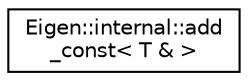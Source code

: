 digraph "Graphical Class Hierarchy"
{
  edge [fontname="Helvetica",fontsize="10",labelfontname="Helvetica",labelfontsize="10"];
  node [fontname="Helvetica",fontsize="10",shape=record];
  rankdir="LR";
  Node1 [label="Eigen::internal::add\l_const\< T & \>",height=0.2,width=0.4,color="black", fillcolor="white", style="filled",URL="$struct_eigen_1_1internal_1_1add__const_3_01_t_01_6_01_4.html"];
}
